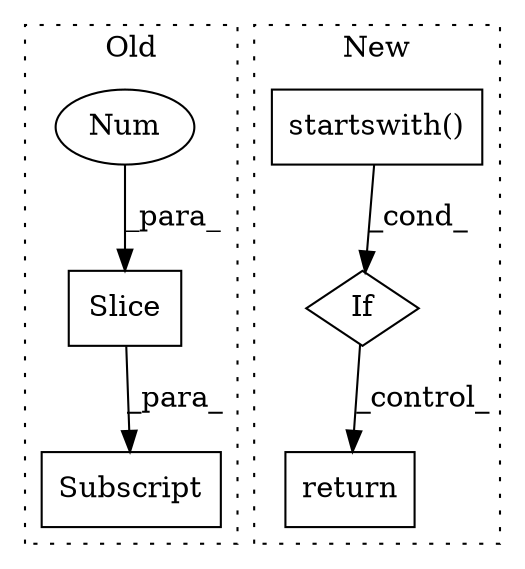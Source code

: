 digraph G {
subgraph cluster0 {
1 [label="Slice" a="80" s="2642" l="2" shape="box"];
3 [label="Num" a="76" s="2642" l="1" shape="ellipse"];
4 [label="Subscript" a="63" s="2631,0" l="14,0" shape="box"];
label = "Old";
style="dotted";
}
subgraph cluster1 {
2 [label="startswith()" a="75" s="2861,2910" l="23,1" shape="box"];
5 [label="If" a="96" s="2781" l="3" shape="diamond"];
6 [label="return" a="93" s="3897" l="7" shape="box"];
label = "New";
style="dotted";
}
1 -> 4 [label="_para_"];
2 -> 5 [label="_cond_"];
3 -> 1 [label="_para_"];
5 -> 6 [label="_control_"];
}